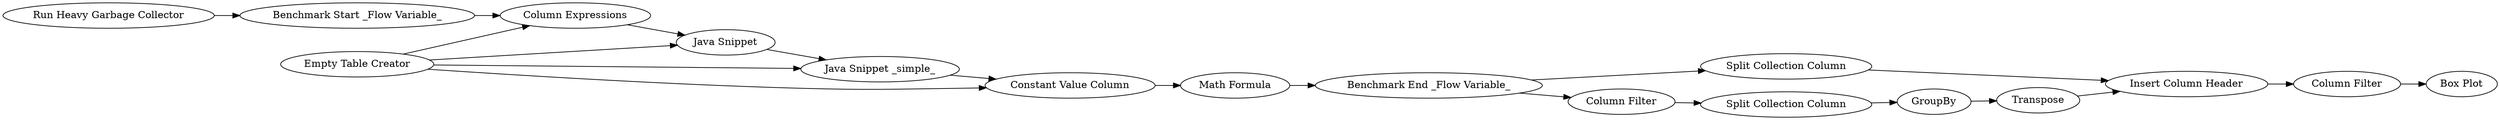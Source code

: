 digraph {
	"7270330037787222356_19" [label="Column Expressions"]
	"7270330037787222356_7" [label="Benchmark End _Flow Variable_"]
	"7270330037787222356_20" [label="Math Formula"]
	"7270330037787222356_17" [label="Column Filter"]
	"7270330037787222356_13" [label=GroupBy]
	"7270330037787222356_6" [label="Benchmark Start _Flow Variable_"]
	"7270330037787222356_2" [label="Java Snippet"]
	"7270330037787222356_9" [label="Split Collection Column"]
	"7270330037787222356_18" [label="Box Plot"]
	"7270330037787222356_16" [label="Insert Column Header"]
	"7270330037787222356_21" [label="Constant Value Column"]
	"7270330037787222356_1" [label="Empty Table Creator"]
	"7270330037787222356_3" [label="Java Snippet _simple_"]
	"7270330037787222356_15" [label=Transpose]
	"7270330037787222356_8" [label="Run Heavy Garbage Collector"]
	"7270330037787222356_14" [label="Column Filter"]
	"7270330037787222356_10" [label="Split Collection Column"]
	"7270330037787222356_20" -> "7270330037787222356_7"
	"7270330037787222356_19" -> "7270330037787222356_2"
	"7270330037787222356_17" -> "7270330037787222356_18"
	"7270330037787222356_21" -> "7270330037787222356_20"
	"7270330037787222356_10" -> "7270330037787222356_13"
	"7270330037787222356_1" -> "7270330037787222356_21"
	"7270330037787222356_6" -> "7270330037787222356_19"
	"7270330037787222356_13" -> "7270330037787222356_15"
	"7270330037787222356_1" -> "7270330037787222356_3"
	"7270330037787222356_9" -> "7270330037787222356_16"
	"7270330037787222356_3" -> "7270330037787222356_21"
	"7270330037787222356_15" -> "7270330037787222356_16"
	"7270330037787222356_1" -> "7270330037787222356_19"
	"7270330037787222356_16" -> "7270330037787222356_17"
	"7270330037787222356_7" -> "7270330037787222356_9"
	"7270330037787222356_1" -> "7270330037787222356_2"
	"7270330037787222356_14" -> "7270330037787222356_10"
	"7270330037787222356_8" -> "7270330037787222356_6"
	"7270330037787222356_7" -> "7270330037787222356_14"
	"7270330037787222356_2" -> "7270330037787222356_3"
	rankdir=LR
}
